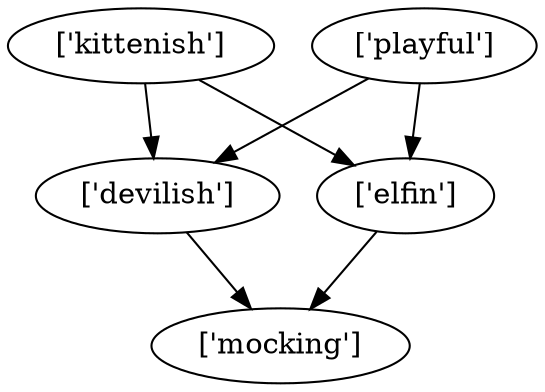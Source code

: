 strict digraph  {
	"['devilish']" -> "['mocking']";
	"['kittenish']" -> "['devilish']";
	"['kittenish']" -> "['elfin']";
	"['elfin']" -> "['mocking']";
	"['playful']" -> "['devilish']";
	"['playful']" -> "['elfin']";
}
